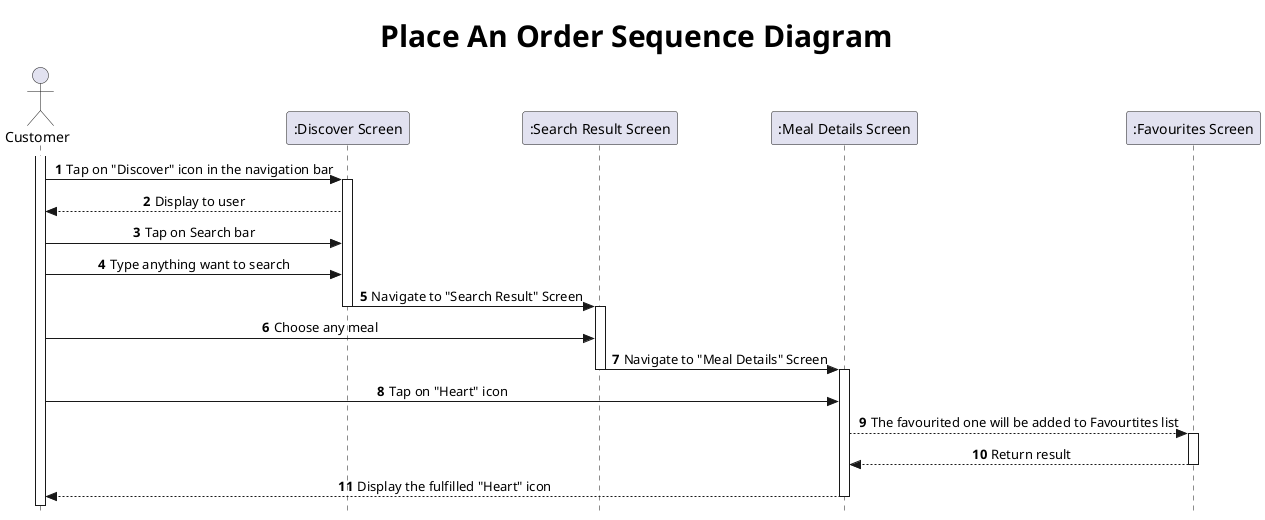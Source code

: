 @startuml Place An Order Sequence Diagram

title <size: 30> Place An Order Sequence Diagram

skinparam Style strictuml
skinparam sequenceMessageAlign center

actor "Customer" as Cm
participant ":Discover Screen" as DS
participant ":Search Result Screen" as SR
participant ":Meal Details Screen" as MD
participant ":Favourites Screen" as FS

autonumber

activate Cm
Cm -> DS: Tap on "Discover" icon in the navigation bar
activate DS
DS --> Cm: Display to user
Cm -> DS: Tap on Search bar
Cm -> DS: Type anything want to search
DS -> SR: Navigate to "Search Result" Screen
deactivate DS

activate SR
Cm -> SR: Choose any meal
SR -> MD: Navigate to "Meal Details" Screen
deactivate SR
activate MD
Cm -> MD: Tap on "Heart" icon
MD --> FS: The favourited one will be added to Favourtites list
activate FS
FS --> MD: Return result
deactivate FS
MD --> Cm: Display the fulfilled "Heart" icon 
deactivate MD


@enduml